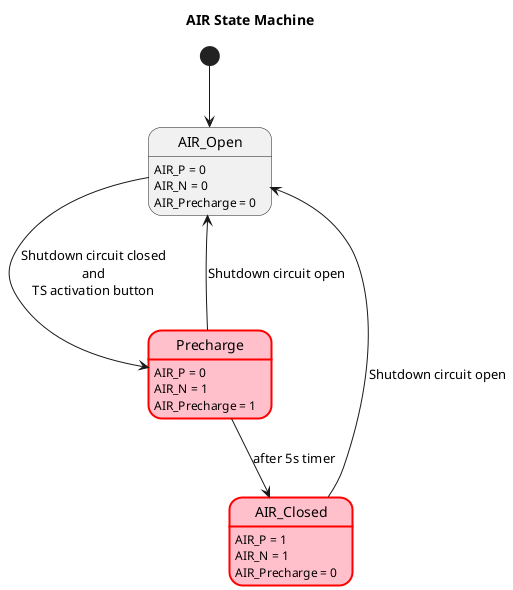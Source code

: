 @startuml
title AIR State Machine

[*] --> AIR_Open

AIR_Open : AIR_P = 0\nAIR_N = 0\nAIR_Precharge = 0
AIR_Closed : AIR_P = 1\nAIR_N = 1\nAIR_Precharge = 0
Precharge : AIR_P = 0\nAIR_N = 1\nAIR_Precharge = 1

state AIR_Closed #pink;line:red;line.bold;
state Precharge #pink;line:red;line.bold;

AIR_Open --> Precharge : Shutdown circuit closed\nand\nTS activation button
Precharge --> AIR_Closed : after 5s timer
Precharge --> AIR_Open : Shutdown circuit open
AIR_Closed --> AIR_Open : Shutdown circuit open
@enduml